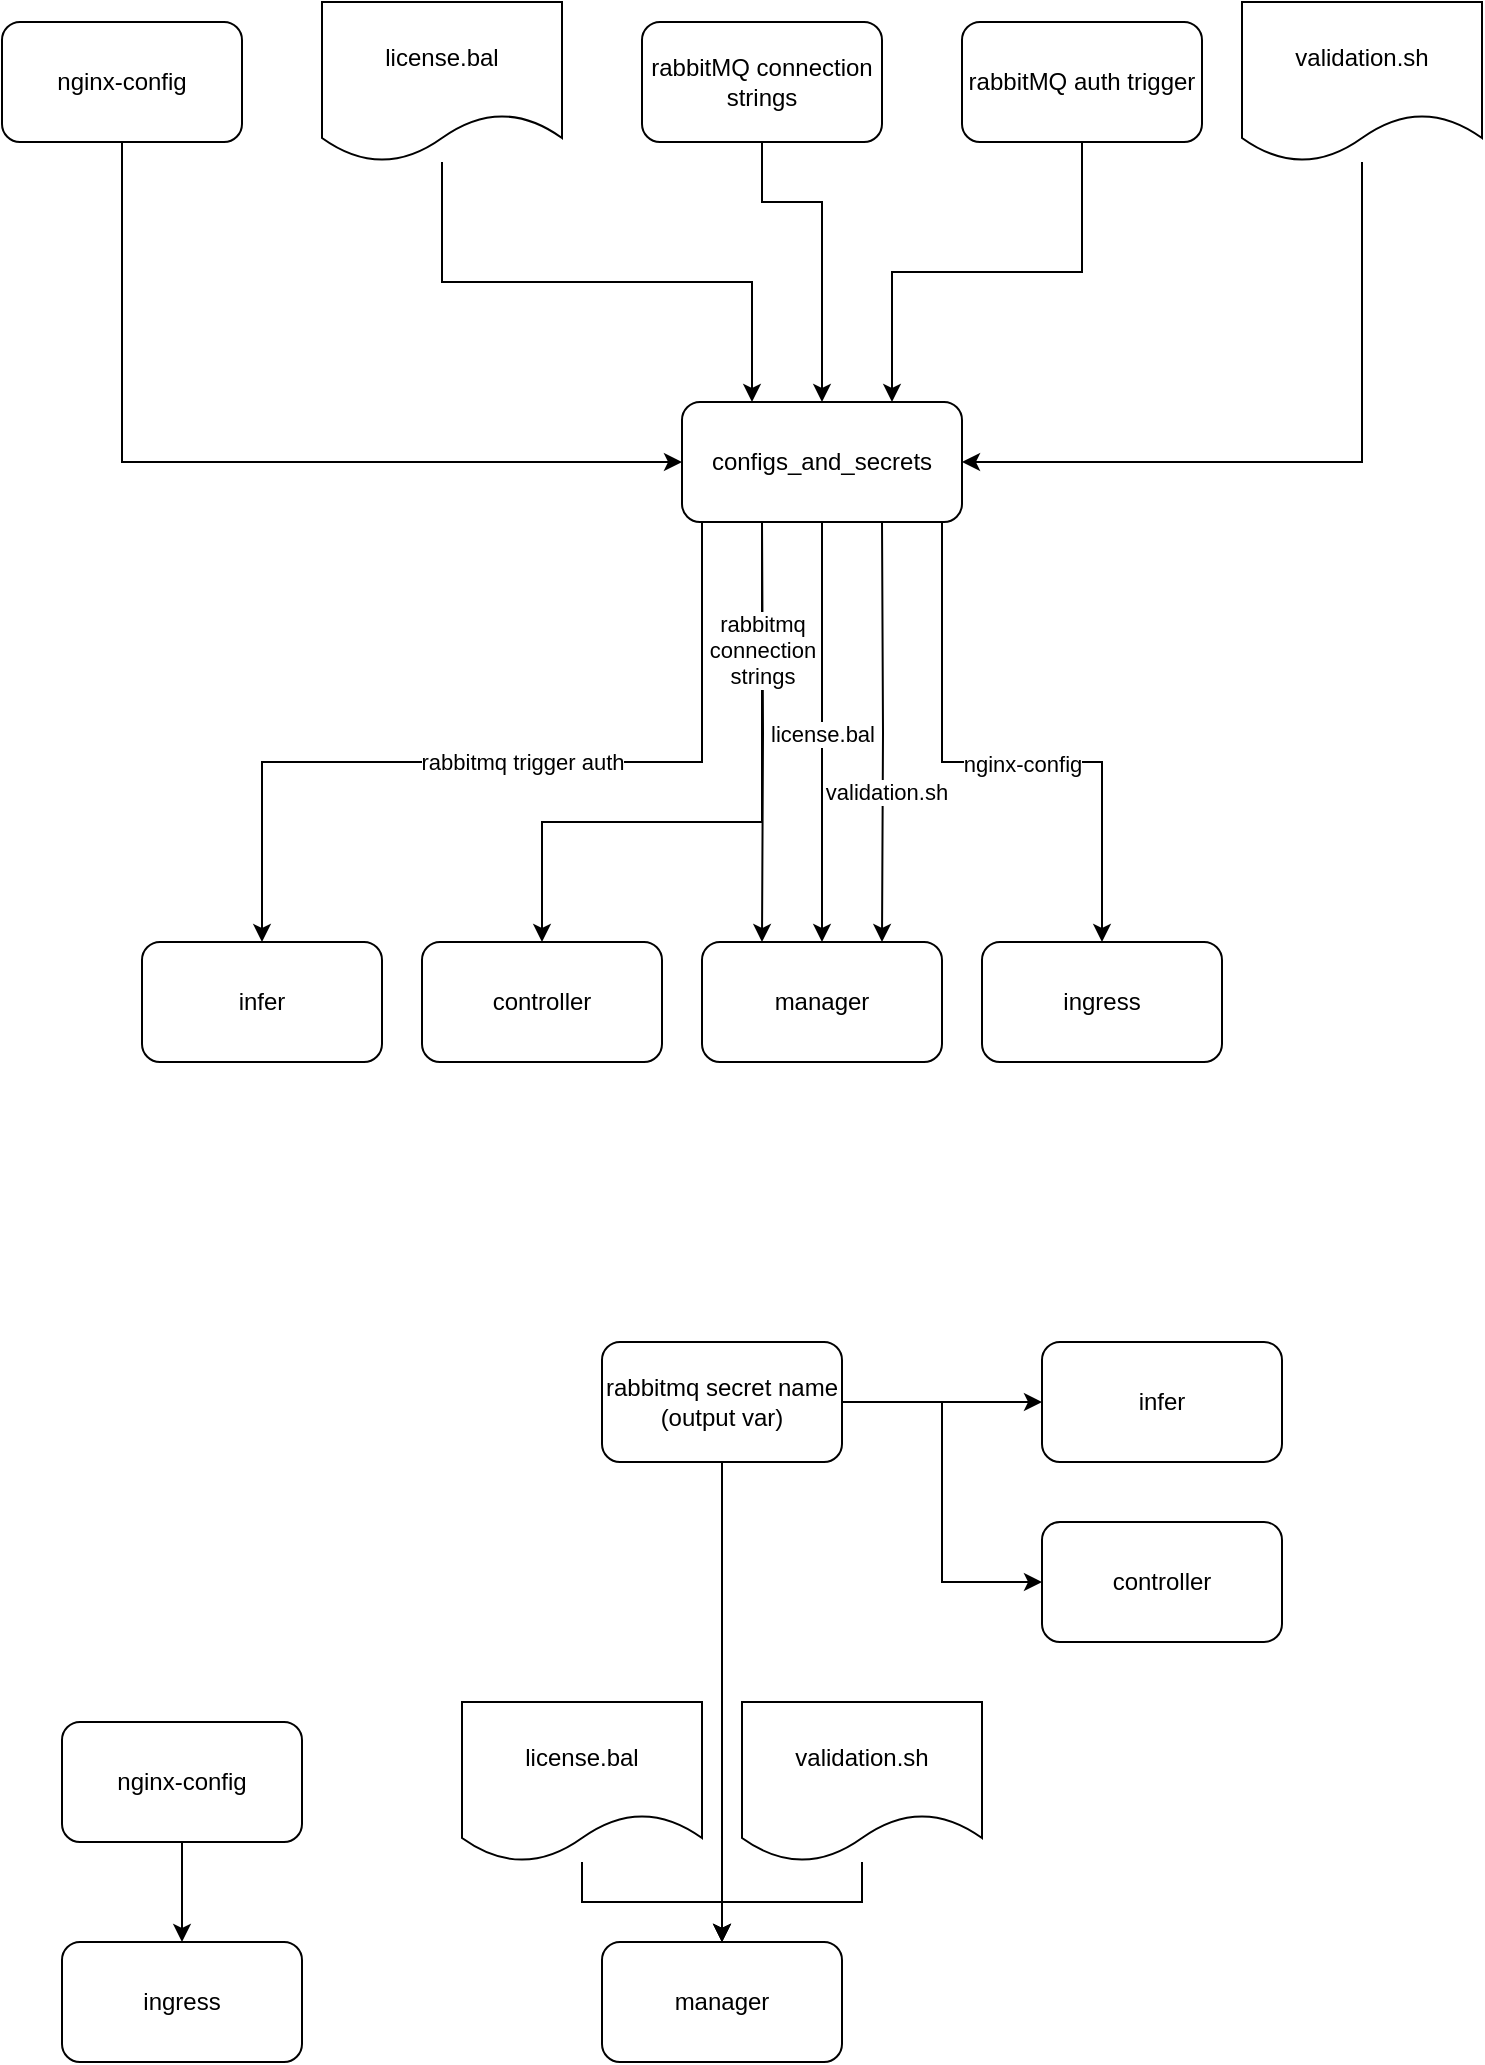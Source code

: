 <mxfile version="23.0.2" type="github">
  <diagram name="Page-1" id="eCQvVe-j7-gbFbJ_ifXt">
    <mxGraphModel dx="1466" dy="849" grid="1" gridSize="10" guides="1" tooltips="1" connect="1" arrows="1" fold="1" page="1" pageScale="1" pageWidth="827" pageHeight="1169" math="0" shadow="0">
      <root>
        <mxCell id="0" />
        <mxCell id="1" parent="0" />
        <mxCell id="U0EzXROFz_YZY5IP4Bl2-36" style="edgeStyle=orthogonalEdgeStyle;rounded=0;orthogonalLoop=1;jettySize=auto;html=1;entryX=0.5;entryY=0;entryDx=0;entryDy=0;" edge="1" parent="1" source="U0EzXROFz_YZY5IP4Bl2-1" target="U0EzXROFz_YZY5IP4Bl2-33">
          <mxGeometry relative="1" as="geometry">
            <Array as="points">
              <mxPoint x="420" y="120" />
              <mxPoint x="450" y="120" />
            </Array>
          </mxGeometry>
        </mxCell>
        <mxCell id="U0EzXROFz_YZY5IP4Bl2-1" value="rabbitMQ connection strings" style="rounded=1;whiteSpace=wrap;html=1;" vertex="1" parent="1">
          <mxGeometry x="360" y="30" width="120" height="60" as="geometry" />
        </mxCell>
        <mxCell id="U0EzXROFz_YZY5IP4Bl2-16" style="edgeStyle=orthogonalEdgeStyle;rounded=0;orthogonalLoop=1;jettySize=auto;html=1;entryX=0.25;entryY=0;entryDx=0;entryDy=0;" edge="1" parent="1" target="U0EzXROFz_YZY5IP4Bl2-4">
          <mxGeometry relative="1" as="geometry">
            <mxPoint x="420" y="280" as="sourcePoint" />
            <Array as="points" />
          </mxGeometry>
        </mxCell>
        <mxCell id="U0EzXROFz_YZY5IP4Bl2-18" style="edgeStyle=orthogonalEdgeStyle;rounded=0;orthogonalLoop=1;jettySize=auto;html=1;entryX=0.5;entryY=0;entryDx=0;entryDy=0;" edge="1" parent="1" target="U0EzXROFz_YZY5IP4Bl2-3">
          <mxGeometry relative="1" as="geometry">
            <mxPoint x="420" y="280" as="sourcePoint" />
            <Array as="points">
              <mxPoint x="420" y="430" />
              <mxPoint x="310" y="430" />
            </Array>
          </mxGeometry>
        </mxCell>
        <mxCell id="U0EzXROFz_YZY5IP4Bl2-28" value="rabbitmq&lt;br&gt;connection&lt;br&gt;strings" style="edgeLabel;html=1;align=center;verticalAlign=middle;resizable=0;points=[];" vertex="1" connectable="0" parent="U0EzXROFz_YZY5IP4Bl2-18">
          <mxGeometry x="-0.546" y="-4" relative="1" as="geometry">
            <mxPoint x="4" y="-9" as="offset" />
          </mxGeometry>
        </mxCell>
        <mxCell id="U0EzXROFz_YZY5IP4Bl2-19" style="edgeStyle=orthogonalEdgeStyle;rounded=0;orthogonalLoop=1;jettySize=auto;html=1;entryX=0.5;entryY=0;entryDx=0;entryDy=0;" edge="1" parent="1" target="U0EzXROFz_YZY5IP4Bl2-15">
          <mxGeometry relative="1" as="geometry">
            <mxPoint x="390" y="280" as="sourcePoint" />
            <Array as="points">
              <mxPoint x="390" y="400" />
              <mxPoint x="170" y="400" />
            </Array>
          </mxGeometry>
        </mxCell>
        <mxCell id="U0EzXROFz_YZY5IP4Bl2-20" value="rabbitmq trigger auth" style="edgeLabel;html=1;align=center;verticalAlign=middle;resizable=0;points=[];" vertex="1" connectable="0" parent="U0EzXROFz_YZY5IP4Bl2-19">
          <mxGeometry x="-0.01" relative="1" as="geometry">
            <mxPoint x="3" as="offset" />
          </mxGeometry>
        </mxCell>
        <mxCell id="U0EzXROFz_YZY5IP4Bl2-26" style="edgeStyle=orthogonalEdgeStyle;rounded=0;orthogonalLoop=1;jettySize=auto;html=1;entryX=0.5;entryY=0;entryDx=0;entryDy=0;" edge="1" parent="1">
          <mxGeometry relative="1" as="geometry">
            <mxPoint x="450" y="280" as="sourcePoint" />
            <mxPoint x="450" y="490" as="targetPoint" />
            <Array as="points">
              <mxPoint x="450" y="280" />
            </Array>
          </mxGeometry>
        </mxCell>
        <mxCell id="U0EzXROFz_YZY5IP4Bl2-27" value="license.bal" style="edgeLabel;html=1;align=center;verticalAlign=middle;resizable=0;points=[];" vertex="1" connectable="0" parent="U0EzXROFz_YZY5IP4Bl2-26">
          <mxGeometry x="-0.171" y="-1" relative="1" as="geometry">
            <mxPoint x="1" y="19" as="offset" />
          </mxGeometry>
        </mxCell>
        <mxCell id="U0EzXROFz_YZY5IP4Bl2-31" style="edgeStyle=orthogonalEdgeStyle;rounded=0;orthogonalLoop=1;jettySize=auto;html=1;exitX=1;exitY=1;exitDx=0;exitDy=0;entryX=0.75;entryY=0;entryDx=0;entryDy=0;" edge="1" parent="1" target="U0EzXROFz_YZY5IP4Bl2-4">
          <mxGeometry relative="1" as="geometry">
            <mxPoint x="480" y="280" as="sourcePoint" />
          </mxGeometry>
        </mxCell>
        <mxCell id="U0EzXROFz_YZY5IP4Bl2-32" value="validation.sh" style="edgeLabel;html=1;align=center;verticalAlign=middle;resizable=0;points=[];" vertex="1" connectable="0" parent="U0EzXROFz_YZY5IP4Bl2-31">
          <mxGeometry x="0.282" y="2" relative="1" as="geometry">
            <mxPoint as="offset" />
          </mxGeometry>
        </mxCell>
        <mxCell id="U0EzXROFz_YZY5IP4Bl2-3" value="controller" style="rounded=1;whiteSpace=wrap;html=1;" vertex="1" parent="1">
          <mxGeometry x="250" y="490" width="120" height="60" as="geometry" />
        </mxCell>
        <mxCell id="U0EzXROFz_YZY5IP4Bl2-4" value="manager" style="rounded=1;whiteSpace=wrap;html=1;" vertex="1" parent="1">
          <mxGeometry x="390" y="490" width="120" height="60" as="geometry" />
        </mxCell>
        <mxCell id="U0EzXROFz_YZY5IP4Bl2-5" value="ingress" style="rounded=1;whiteSpace=wrap;html=1;" vertex="1" parent="1">
          <mxGeometry x="530" y="490" width="120" height="60" as="geometry" />
        </mxCell>
        <mxCell id="U0EzXROFz_YZY5IP4Bl2-41" style="edgeStyle=orthogonalEdgeStyle;rounded=0;orthogonalLoop=1;jettySize=auto;html=1;entryX=0.25;entryY=0;entryDx=0;entryDy=0;" edge="1" parent="1" source="U0EzXROFz_YZY5IP4Bl2-9" target="U0EzXROFz_YZY5IP4Bl2-33">
          <mxGeometry relative="1" as="geometry">
            <Array as="points">
              <mxPoint x="260" y="160" />
              <mxPoint x="415" y="160" />
            </Array>
          </mxGeometry>
        </mxCell>
        <mxCell id="U0EzXROFz_YZY5IP4Bl2-9" value="license.bal" style="shape=document;whiteSpace=wrap;html=1;boundedLbl=1;" vertex="1" parent="1">
          <mxGeometry x="200" y="20" width="120" height="80" as="geometry" />
        </mxCell>
        <mxCell id="U0EzXROFz_YZY5IP4Bl2-40" style="edgeStyle=orthogonalEdgeStyle;rounded=0;orthogonalLoop=1;jettySize=auto;html=1;entryX=1;entryY=0.5;entryDx=0;entryDy=0;" edge="1" parent="1" source="U0EzXROFz_YZY5IP4Bl2-11" target="U0EzXROFz_YZY5IP4Bl2-33">
          <mxGeometry relative="1" as="geometry">
            <Array as="points">
              <mxPoint x="720" y="250" />
            </Array>
          </mxGeometry>
        </mxCell>
        <mxCell id="U0EzXROFz_YZY5IP4Bl2-11" value="validation.sh" style="shape=document;whiteSpace=wrap;html=1;boundedLbl=1;" vertex="1" parent="1">
          <mxGeometry x="660" y="20" width="120" height="80" as="geometry" />
        </mxCell>
        <mxCell id="U0EzXROFz_YZY5IP4Bl2-42" style="edgeStyle=orthogonalEdgeStyle;rounded=0;orthogonalLoop=1;jettySize=auto;html=1;entryX=0;entryY=0.5;entryDx=0;entryDy=0;" edge="1" parent="1" source="U0EzXROFz_YZY5IP4Bl2-13" target="U0EzXROFz_YZY5IP4Bl2-33">
          <mxGeometry relative="1" as="geometry">
            <Array as="points">
              <mxPoint x="100" y="250" />
            </Array>
          </mxGeometry>
        </mxCell>
        <mxCell id="U0EzXROFz_YZY5IP4Bl2-13" value="nginx-config" style="rounded=1;whiteSpace=wrap;html=1;" vertex="1" parent="1">
          <mxGeometry x="40" y="30" width="120" height="60" as="geometry" />
        </mxCell>
        <mxCell id="U0EzXROFz_YZY5IP4Bl2-15" value="infer" style="rounded=1;whiteSpace=wrap;html=1;" vertex="1" parent="1">
          <mxGeometry x="110" y="490" width="120" height="60" as="geometry" />
        </mxCell>
        <mxCell id="U0EzXROFz_YZY5IP4Bl2-39" style="edgeStyle=orthogonalEdgeStyle;rounded=0;orthogonalLoop=1;jettySize=auto;html=1;entryX=0.75;entryY=0;entryDx=0;entryDy=0;" edge="1" parent="1" source="U0EzXROFz_YZY5IP4Bl2-23" target="U0EzXROFz_YZY5IP4Bl2-33">
          <mxGeometry relative="1" as="geometry" />
        </mxCell>
        <mxCell id="U0EzXROFz_YZY5IP4Bl2-23" value="rabbitMQ auth trigger" style="rounded=1;whiteSpace=wrap;html=1;" vertex="1" parent="1">
          <mxGeometry x="520" y="30" width="120" height="60" as="geometry" />
        </mxCell>
        <mxCell id="U0EzXROFz_YZY5IP4Bl2-34" style="edgeStyle=orthogonalEdgeStyle;rounded=0;orthogonalLoop=1;jettySize=auto;html=1;exitX=0.75;exitY=1;exitDx=0;exitDy=0;entryX=0.5;entryY=0;entryDx=0;entryDy=0;" edge="1" parent="1" source="U0EzXROFz_YZY5IP4Bl2-33" target="U0EzXROFz_YZY5IP4Bl2-5">
          <mxGeometry relative="1" as="geometry">
            <Array as="points">
              <mxPoint x="510" y="280" />
              <mxPoint x="510" y="400" />
              <mxPoint x="590" y="400" />
            </Array>
          </mxGeometry>
        </mxCell>
        <mxCell id="U0EzXROFz_YZY5IP4Bl2-35" value="nginx-config" style="edgeLabel;html=1;align=center;verticalAlign=middle;resizable=0;points=[];" vertex="1" connectable="0" parent="U0EzXROFz_YZY5IP4Bl2-34">
          <mxGeometry x="0.175" y="-1" relative="1" as="geometry">
            <mxPoint as="offset" />
          </mxGeometry>
        </mxCell>
        <mxCell id="U0EzXROFz_YZY5IP4Bl2-33" value="configs_and_secrets" style="rounded=1;whiteSpace=wrap;html=1;" vertex="1" parent="1">
          <mxGeometry x="380" y="220" width="140" height="60" as="geometry" />
        </mxCell>
        <mxCell id="U0EzXROFz_YZY5IP4Bl2-54" value="controller" style="rounded=1;whiteSpace=wrap;html=1;" vertex="1" parent="1">
          <mxGeometry x="560" y="780" width="120" height="60" as="geometry" />
        </mxCell>
        <mxCell id="U0EzXROFz_YZY5IP4Bl2-55" value="manager" style="rounded=1;whiteSpace=wrap;html=1;" vertex="1" parent="1">
          <mxGeometry x="340" y="990" width="120" height="60" as="geometry" />
        </mxCell>
        <mxCell id="U0EzXROFz_YZY5IP4Bl2-56" value="ingress" style="rounded=1;whiteSpace=wrap;html=1;" vertex="1" parent="1">
          <mxGeometry x="70" y="990" width="120" height="60" as="geometry" />
        </mxCell>
        <mxCell id="U0EzXROFz_YZY5IP4Bl2-73" style="edgeStyle=orthogonalEdgeStyle;rounded=0;orthogonalLoop=1;jettySize=auto;html=1;entryX=0.5;entryY=0;entryDx=0;entryDy=0;" edge="1" parent="1" source="U0EzXROFz_YZY5IP4Bl2-58" target="U0EzXROFz_YZY5IP4Bl2-55">
          <mxGeometry relative="1" as="geometry" />
        </mxCell>
        <mxCell id="U0EzXROFz_YZY5IP4Bl2-58" value="license.bal" style="shape=document;whiteSpace=wrap;html=1;boundedLbl=1;" vertex="1" parent="1">
          <mxGeometry x="270" y="870" width="120" height="80" as="geometry" />
        </mxCell>
        <mxCell id="U0EzXROFz_YZY5IP4Bl2-74" style="edgeStyle=orthogonalEdgeStyle;rounded=0;orthogonalLoop=1;jettySize=auto;html=1;entryX=0.5;entryY=0;entryDx=0;entryDy=0;" edge="1" parent="1" source="U0EzXROFz_YZY5IP4Bl2-60" target="U0EzXROFz_YZY5IP4Bl2-55">
          <mxGeometry relative="1" as="geometry" />
        </mxCell>
        <mxCell id="U0EzXROFz_YZY5IP4Bl2-60" value="validation.sh" style="shape=document;whiteSpace=wrap;html=1;boundedLbl=1;" vertex="1" parent="1">
          <mxGeometry x="410" y="870" width="120" height="80" as="geometry" />
        </mxCell>
        <mxCell id="U0EzXROFz_YZY5IP4Bl2-72" style="edgeStyle=orthogonalEdgeStyle;rounded=0;orthogonalLoop=1;jettySize=auto;html=1;entryX=0.5;entryY=0;entryDx=0;entryDy=0;" edge="1" parent="1" source="U0EzXROFz_YZY5IP4Bl2-62" target="U0EzXROFz_YZY5IP4Bl2-56">
          <mxGeometry relative="1" as="geometry" />
        </mxCell>
        <mxCell id="U0EzXROFz_YZY5IP4Bl2-62" value="nginx-config" style="rounded=1;whiteSpace=wrap;html=1;" vertex="1" parent="1">
          <mxGeometry x="70" y="880" width="120" height="60" as="geometry" />
        </mxCell>
        <mxCell id="U0EzXROFz_YZY5IP4Bl2-63" value="infer" style="rounded=1;whiteSpace=wrap;html=1;" vertex="1" parent="1">
          <mxGeometry x="560" y="690" width="120" height="60" as="geometry" />
        </mxCell>
        <mxCell id="U0EzXROFz_YZY5IP4Bl2-75" style="edgeStyle=orthogonalEdgeStyle;rounded=0;orthogonalLoop=1;jettySize=auto;html=1;entryX=0.5;entryY=0;entryDx=0;entryDy=0;" edge="1" parent="1" source="U0EzXROFz_YZY5IP4Bl2-69" target="U0EzXROFz_YZY5IP4Bl2-55">
          <mxGeometry relative="1" as="geometry" />
        </mxCell>
        <mxCell id="U0EzXROFz_YZY5IP4Bl2-76" style="edgeStyle=orthogonalEdgeStyle;rounded=0;orthogonalLoop=1;jettySize=auto;html=1;entryX=0;entryY=0.5;entryDx=0;entryDy=0;" edge="1" parent="1" source="U0EzXROFz_YZY5IP4Bl2-69" target="U0EzXROFz_YZY5IP4Bl2-54">
          <mxGeometry relative="1" as="geometry" />
        </mxCell>
        <mxCell id="U0EzXROFz_YZY5IP4Bl2-77" style="edgeStyle=orthogonalEdgeStyle;rounded=0;orthogonalLoop=1;jettySize=auto;html=1;" edge="1" parent="1" source="U0EzXROFz_YZY5IP4Bl2-69" target="U0EzXROFz_YZY5IP4Bl2-63">
          <mxGeometry relative="1" as="geometry" />
        </mxCell>
        <mxCell id="U0EzXROFz_YZY5IP4Bl2-69" value="rabbitmq secret name (output var)" style="rounded=1;whiteSpace=wrap;html=1;" vertex="1" parent="1">
          <mxGeometry x="340" y="690" width="120" height="60" as="geometry" />
        </mxCell>
      </root>
    </mxGraphModel>
  </diagram>
</mxfile>
